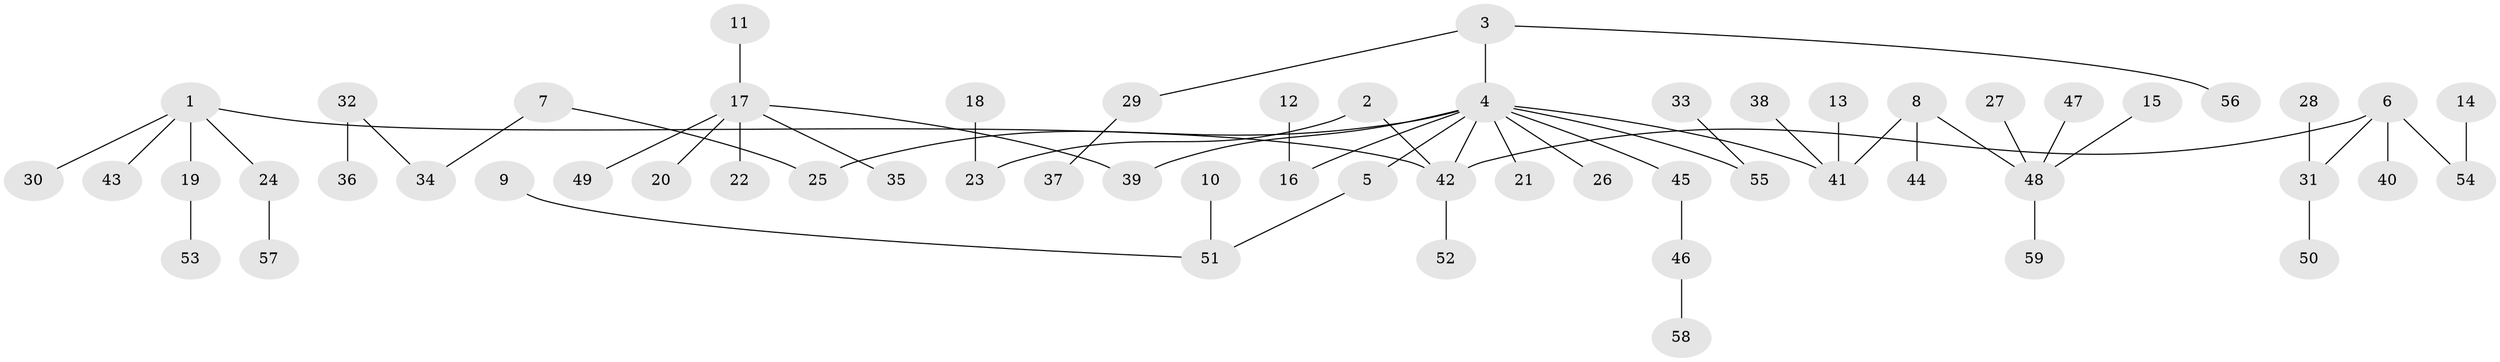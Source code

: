 // original degree distribution, {4: 0.03418803418803419, 8: 0.008547008547008548, 3: 0.21367521367521367, 7: 0.017094017094017096, 5: 0.017094017094017096, 2: 0.1794871794871795, 6: 0.008547008547008548, 1: 0.5213675213675214}
// Generated by graph-tools (version 1.1) at 2025/26/03/09/25 03:26:33]
// undirected, 59 vertices, 58 edges
graph export_dot {
graph [start="1"]
  node [color=gray90,style=filled];
  1;
  2;
  3;
  4;
  5;
  6;
  7;
  8;
  9;
  10;
  11;
  12;
  13;
  14;
  15;
  16;
  17;
  18;
  19;
  20;
  21;
  22;
  23;
  24;
  25;
  26;
  27;
  28;
  29;
  30;
  31;
  32;
  33;
  34;
  35;
  36;
  37;
  38;
  39;
  40;
  41;
  42;
  43;
  44;
  45;
  46;
  47;
  48;
  49;
  50;
  51;
  52;
  53;
  54;
  55;
  56;
  57;
  58;
  59;
  1 -- 19 [weight=1.0];
  1 -- 24 [weight=1.0];
  1 -- 30 [weight=1.0];
  1 -- 42 [weight=1.0];
  1 -- 43 [weight=1.0];
  2 -- 23 [weight=1.0];
  2 -- 42 [weight=1.0];
  3 -- 4 [weight=1.0];
  3 -- 29 [weight=1.0];
  3 -- 56 [weight=1.0];
  4 -- 5 [weight=1.0];
  4 -- 16 [weight=1.0];
  4 -- 21 [weight=1.0];
  4 -- 25 [weight=1.0];
  4 -- 26 [weight=1.0];
  4 -- 39 [weight=1.0];
  4 -- 41 [weight=1.0];
  4 -- 42 [weight=1.0];
  4 -- 45 [weight=1.0];
  4 -- 55 [weight=1.0];
  5 -- 51 [weight=1.0];
  6 -- 31 [weight=1.0];
  6 -- 40 [weight=1.0];
  6 -- 42 [weight=1.0];
  6 -- 54 [weight=1.0];
  7 -- 25 [weight=1.0];
  7 -- 34 [weight=1.0];
  8 -- 41 [weight=1.0];
  8 -- 44 [weight=1.0];
  8 -- 48 [weight=1.0];
  9 -- 51 [weight=1.0];
  10 -- 51 [weight=1.0];
  11 -- 17 [weight=1.0];
  12 -- 16 [weight=1.0];
  13 -- 41 [weight=1.0];
  14 -- 54 [weight=1.0];
  15 -- 48 [weight=1.0];
  17 -- 20 [weight=1.0];
  17 -- 22 [weight=1.0];
  17 -- 35 [weight=1.0];
  17 -- 39 [weight=1.0];
  17 -- 49 [weight=1.0];
  18 -- 23 [weight=1.0];
  19 -- 53 [weight=1.0];
  24 -- 57 [weight=1.0];
  27 -- 48 [weight=1.0];
  28 -- 31 [weight=1.0];
  29 -- 37 [weight=1.0];
  31 -- 50 [weight=1.0];
  32 -- 34 [weight=1.0];
  32 -- 36 [weight=1.0];
  33 -- 55 [weight=1.0];
  38 -- 41 [weight=1.0];
  42 -- 52 [weight=1.0];
  45 -- 46 [weight=1.0];
  46 -- 58 [weight=1.0];
  47 -- 48 [weight=1.0];
  48 -- 59 [weight=1.0];
}

